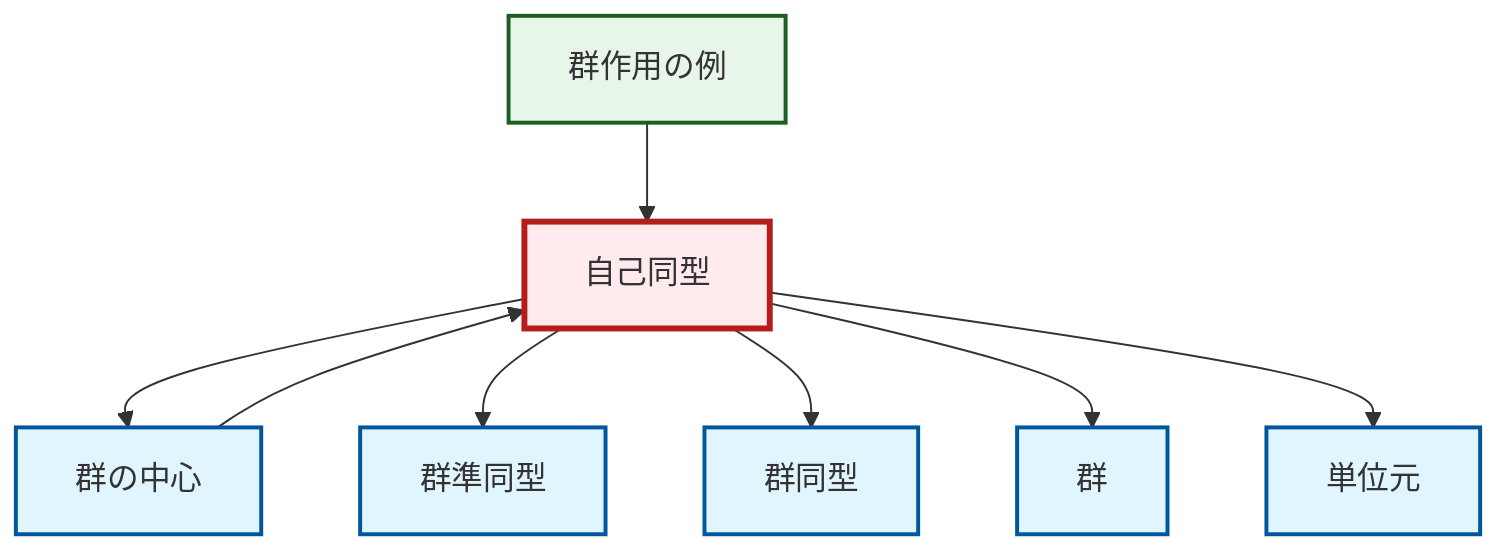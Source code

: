 graph TD
    classDef definition fill:#e1f5fe,stroke:#01579b,stroke-width:2px
    classDef theorem fill:#f3e5f5,stroke:#4a148c,stroke-width:2px
    classDef axiom fill:#fff3e0,stroke:#e65100,stroke-width:2px
    classDef example fill:#e8f5e9,stroke:#1b5e20,stroke-width:2px
    classDef current fill:#ffebee,stroke:#b71c1c,stroke-width:3px
    def-isomorphism["群同型"]:::definition
    ex-group-action-examples["群作用の例"]:::example
    def-identity-element["単位元"]:::definition
    def-group["群"]:::definition
    def-automorphism["自己同型"]:::definition
    def-homomorphism["群準同型"]:::definition
    def-center-of-group["群の中心"]:::definition
    def-automorphism --> def-center-of-group
    ex-group-action-examples --> def-automorphism
    def-automorphism --> def-homomorphism
    def-automorphism --> def-isomorphism
    def-automorphism --> def-group
    def-automorphism --> def-identity-element
    def-center-of-group --> def-automorphism
    class def-automorphism current